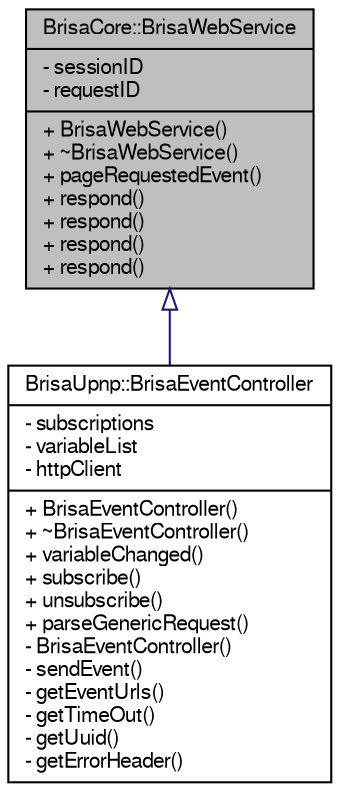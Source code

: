 digraph G
{
  bgcolor="transparent";
  edge [fontname="FreeSans",fontsize="10",labelfontname="FreeSans",labelfontsize="10"];
  node [fontname="FreeSans",fontsize="10",shape=record];
  Node1 [label="{BrisaCore::BrisaWebService\n|- sessionID\l- requestID\l|+ BrisaWebService()\l+ ~BrisaWebService()\l+ pageRequestedEvent()\l+ respond()\l+ respond()\l+ respond()\l+ respond()\l}",height=0.2,width=0.4,color="black", fillcolor="grey75", style="filled" fontcolor="black"];
  Node1 -> Node2 [dir=back,color="midnightblue",fontsize="10",style="solid",arrowtail="empty"];
  Node2 [label="{BrisaUpnp::BrisaEventController\n|- subscriptions\l- variableList\l- httpClient\l|+ BrisaEventController()\l+ ~BrisaEventController()\l+ variableChanged()\l+ subscribe()\l+ unsubscribe()\l+ parseGenericRequest()\l- BrisaEventController()\l- sendEvent()\l- getEventUrls()\l- getTimeOut()\l- getUuid()\l- getErrorHeader()\l}",height=0.2,width=0.4,color="black",URL="$classBrisaUpnp_1_1BrisaEventController.html"];
}
